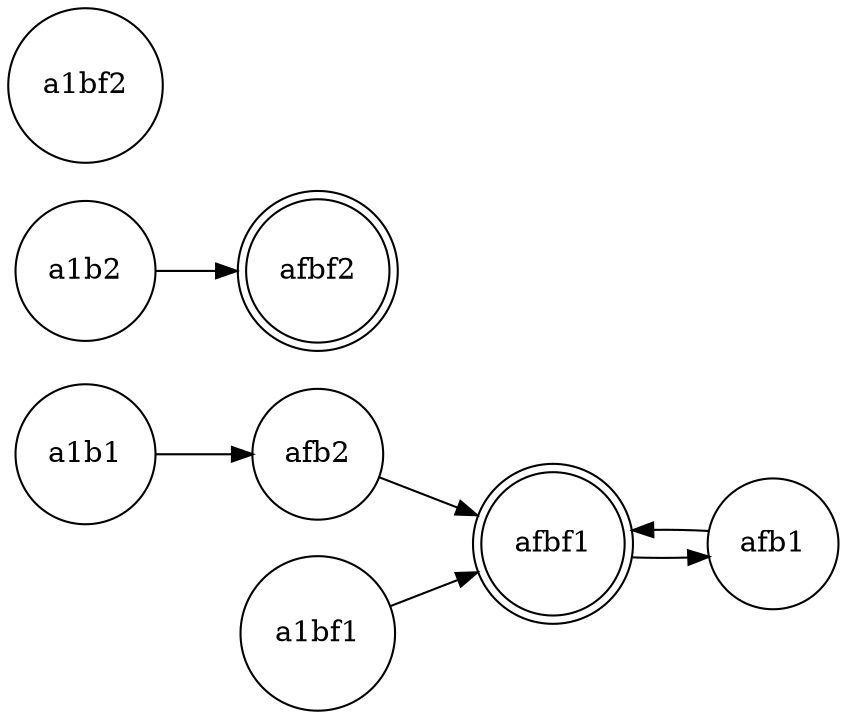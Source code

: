 digraph {
	graph [ "rankdir"="LR" ];
	"afbf1" ["shape"="doublecircle"];
	"afbf2" ["shape"="doublecircle"];
	"afb1" ["shape"="circle"];
	"afb2" ["shape"="circle"];
	"a1bf1" ["shape"="circle"];
	"a1bf2" ["shape"="circle"];
	"a1b1" ["shape"="circle"];
	"a1b2" ["shape"="circle"];
	"a1b1" -> "afb2" ;
	"a1b2" -> "afbf2" ;
	"a1bf1" -> "afbf1" ;
	"afb1" -> "afbf1" ;
	"afb2" -> "afbf1" ;
	"afbf1" -> "afb1" ;
}
